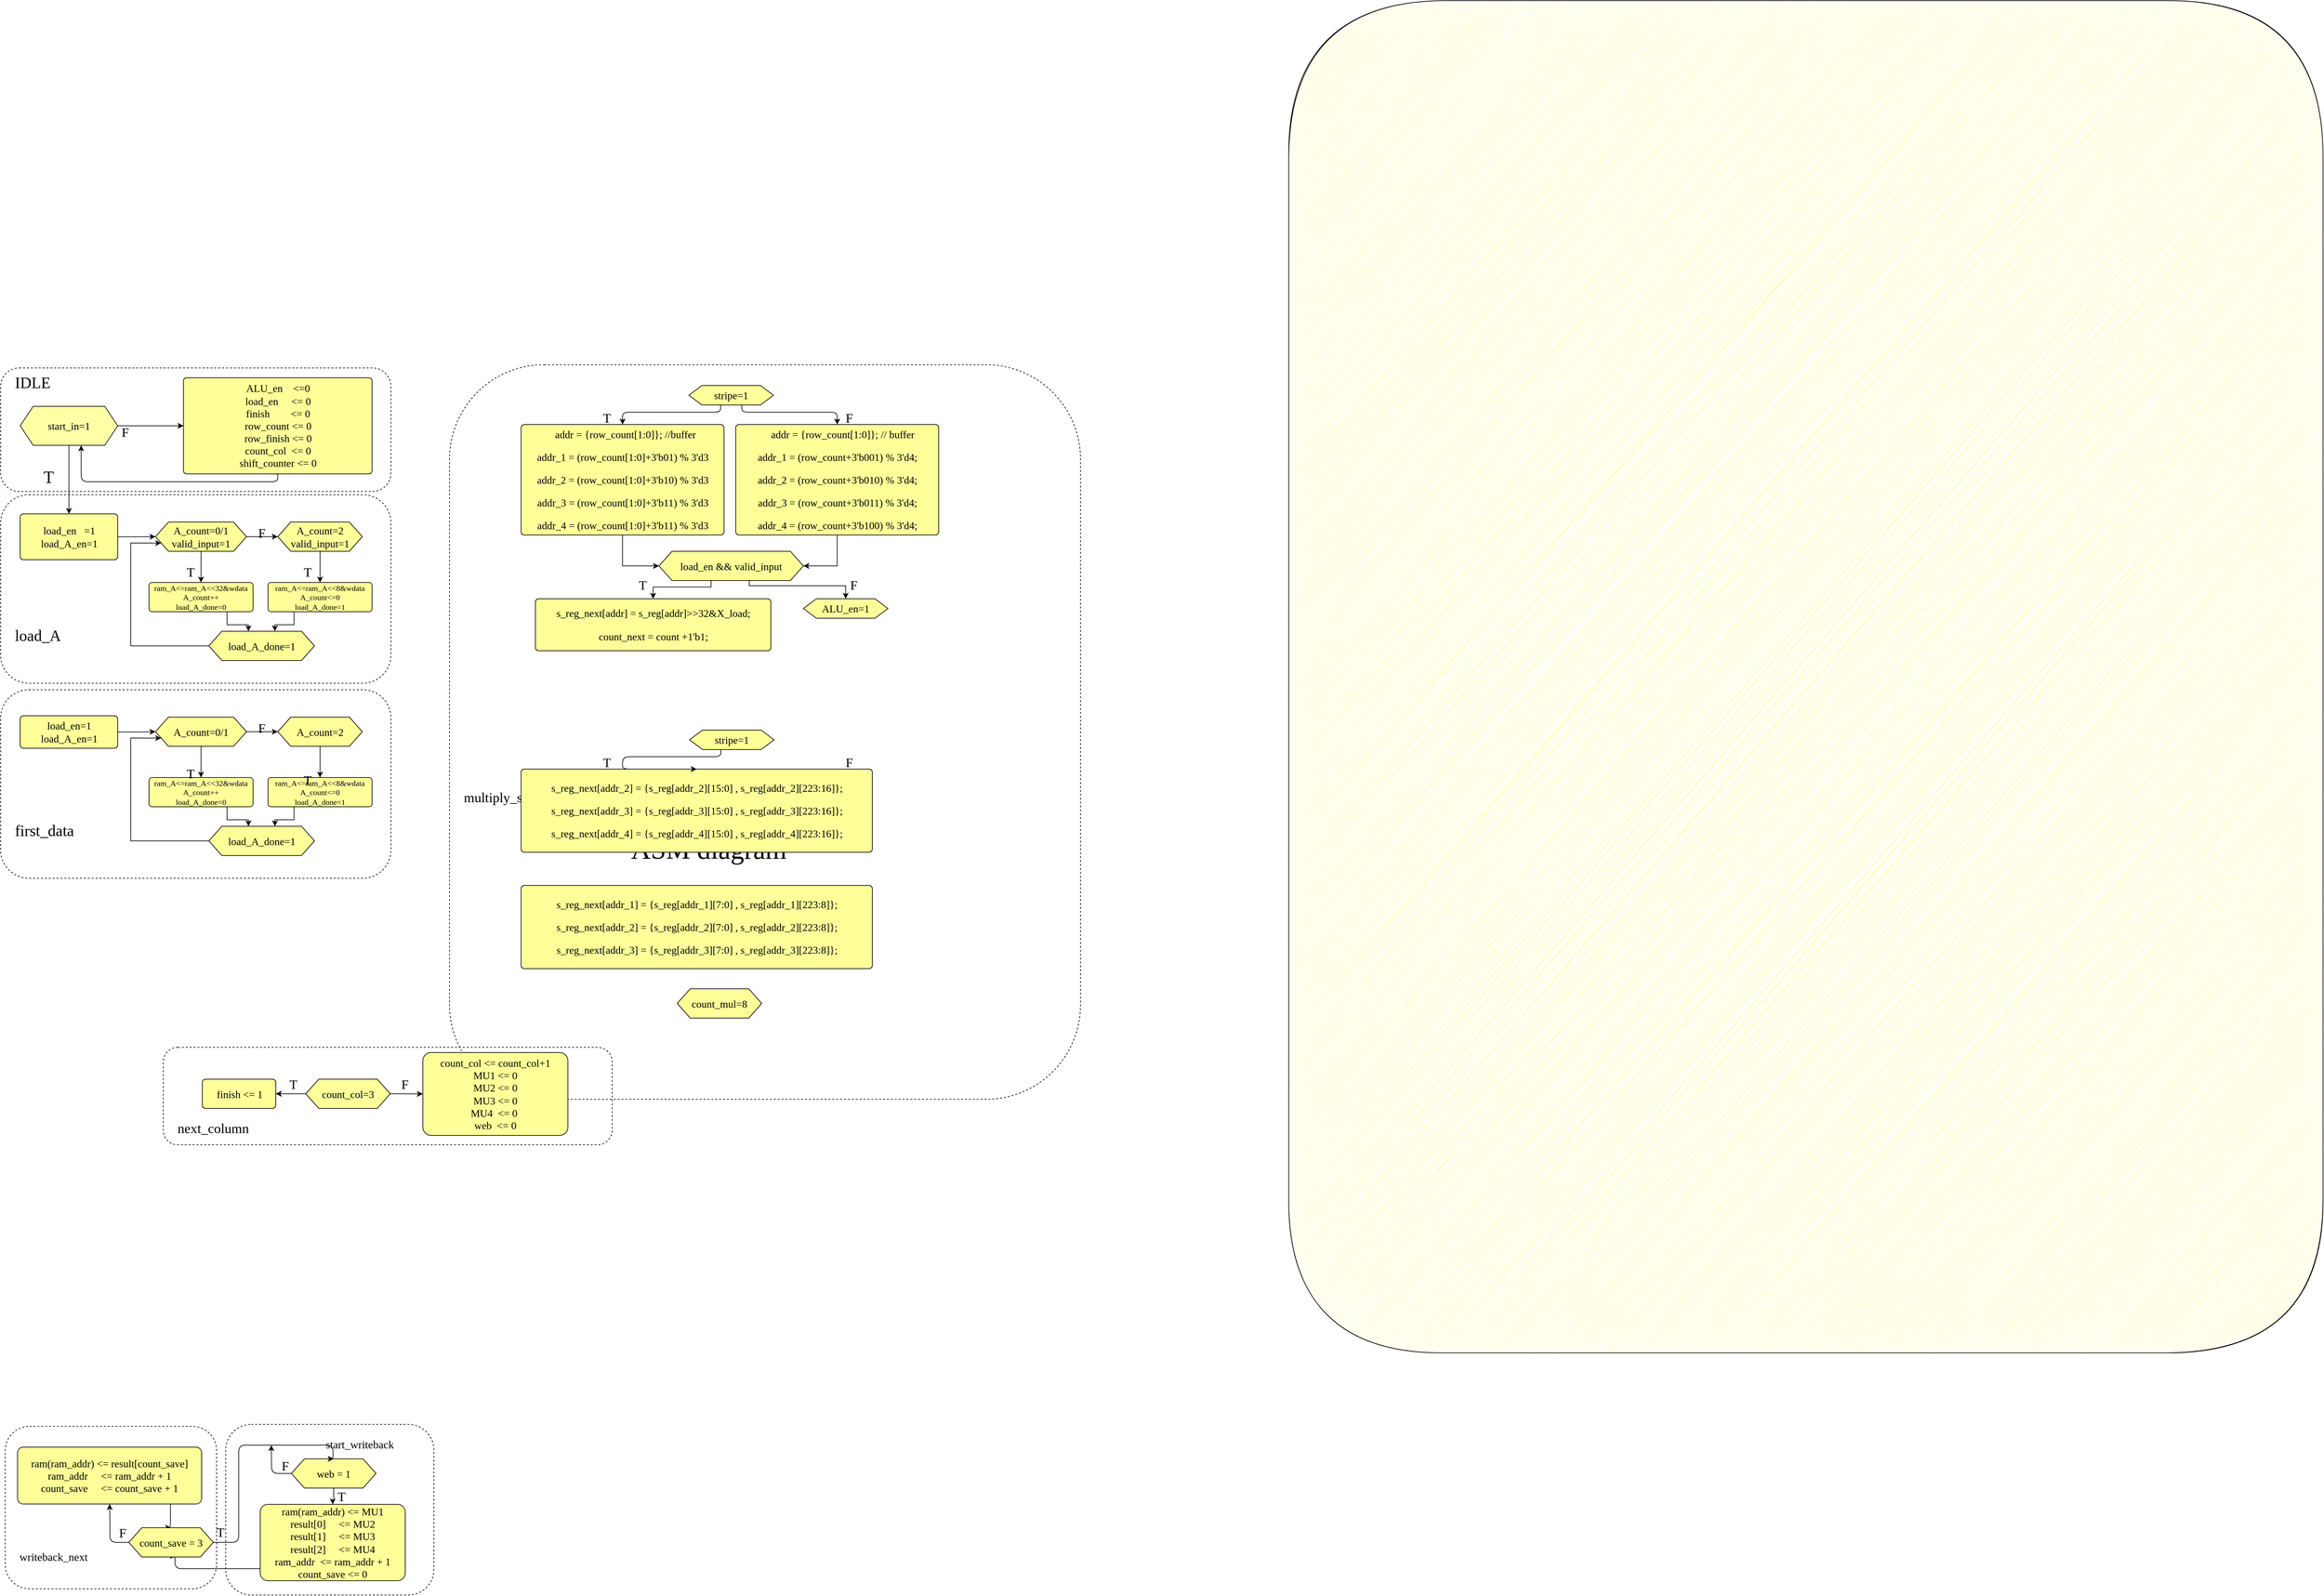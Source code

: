 <mxfile version="28.1.2">
  <diagram name="Page-1" id="c7558073-3199-34d8-9f00-42111426c3f3">
    <mxGraphModel dx="600" dy="1961" grid="1" gridSize="10" guides="1" tooltips="1" connect="1" arrows="1" fold="1" page="1" pageScale="1" pageWidth="826" pageHeight="1169" background="none" math="0" shadow="0">
      <root>
        <mxCell id="0" />
        <mxCell id="1" parent="0" />
        <mxCell id="PpcFPU1yM33MXQpwuD_V-96" value="" style="whiteSpace=wrap;html=1;fontSize=24;fontFamily=Comic Sans MS;fillColor=#FFFF99;spacingLeft=20;shadow=0;gradientColor=none;sketch=1;rounded=1;movable=1;resizable=1;rotatable=1;deletable=1;editable=1;locked=0;connectable=1;rotation=0;" parent="1" vertex="1">
          <mxGeometry x="3070" y="-840" width="1590" height="2080" as="geometry" />
        </mxCell>
        <mxCell id="PpcFPU1yM33MXQpwuD_V-170" value="&lt;div&gt;&lt;br&gt;&lt;/div&gt;&lt;div&gt;&lt;br&gt;&lt;/div&gt;&lt;div&gt;&lt;br&gt;&lt;/div&gt;&lt;div&gt;&lt;br&gt;&lt;/div&gt;&lt;div&gt;&lt;br&gt;&lt;/div&gt;load_A" style="whiteSpace=wrap;html=1;fontSize=24;fontFamily=Comic Sans MS;fillColor=none;spacingLeft=20;shadow=0;gradientColor=none;rounded=1;glass=0;strokeWidth=1;dashed=1;movable=1;resizable=1;rotatable=1;deletable=1;editable=1;locked=0;connectable=1;align=left;container=0;rotation=0;" parent="1" vertex="1">
          <mxGeometry x="1090" y="-80" width="600" height="290" as="geometry" />
        </mxCell>
        <mxCell id="PpcFPU1yM33MXQpwuD_V-97" value="ASM diagram" style="text;strokeColor=none;fillColor=none;align=left;verticalAlign=top;spacingLeft=4;spacingRight=4;overflow=hidden;rotatable=1;points=[[0,0.5],[1,0.5]];portConstraint=eastwest;shadow=0;fontFamily=Comic Sans MS;fontSize=42;movable=1;resizable=1;deletable=1;editable=1;locked=0;connectable=1;rotation=0;" parent="1" vertex="1">
          <mxGeometry x="2053" y="432" width="360" height="80" as="geometry" />
        </mxCell>
        <mxCell id="PpcFPU1yM33MXQpwuD_V-139" value="" style="edgeStyle=orthogonalEdgeStyle;rounded=1;orthogonalLoop=1;jettySize=auto;html=1;movable=1;resizable=1;rotatable=1;deletable=1;editable=1;locked=0;connectable=1;" parent="1" source="PpcFPU1yM33MXQpwuD_V-135" target="PpcFPU1yM33MXQpwuD_V-138" edge="1">
          <mxGeometry relative="1" as="geometry" />
        </mxCell>
        <mxCell id="jwtGaJk6qlg6mfye-Sgs-7" value="" style="edgeStyle=orthogonalEdgeStyle;rounded=0;orthogonalLoop=1;jettySize=auto;html=1;entryX=0.5;entryY=0;entryDx=0;entryDy=0;" edge="1" parent="1" source="PpcFPU1yM33MXQpwuD_V-135" target="PpcFPU1yM33MXQpwuD_V-144">
          <mxGeometry relative="1" as="geometry" />
        </mxCell>
        <mxCell id="PpcFPU1yM33MXQpwuD_V-135" value="A_count=0/1&lt;div&gt;valid_input=1&lt;/div&gt;" style="shape=hexagon;perimeter=hexagonPerimeter2;whiteSpace=wrap;html=1;fixedSize=1;fontSize=16;fontFamily=Comic Sans MS;fillColor=#FFFF99;rounded=0;arcSize=10;shadow=0;gradientColor=none;movable=1;resizable=1;rotatable=1;deletable=1;editable=1;locked=0;connectable=1;rotation=0;" parent="1" vertex="1">
          <mxGeometry x="1328" y="-38" width="140" height="45" as="geometry" />
        </mxCell>
        <mxCell id="jwtGaJk6qlg6mfye-Sgs-8" value="" style="edgeStyle=orthogonalEdgeStyle;rounded=0;orthogonalLoop=1;jettySize=auto;html=1;entryX=0.5;entryY=0;entryDx=0;entryDy=0;" edge="1" parent="1" source="PpcFPU1yM33MXQpwuD_V-138" target="PpcFPU1yM33MXQpwuD_V-147">
          <mxGeometry relative="1" as="geometry" />
        </mxCell>
        <mxCell id="PpcFPU1yM33MXQpwuD_V-138" value="A_count=2&lt;div&gt;valid_input=1&lt;/div&gt;" style="shape=hexagon;perimeter=hexagonPerimeter2;whiteSpace=wrap;html=1;fixedSize=1;fontSize=16;fontFamily=Comic Sans MS;fillColor=#FFFF99;rounded=0;arcSize=10;shadow=0;gradientColor=none;movable=1;resizable=1;rotatable=1;deletable=1;editable=1;locked=0;connectable=1;rotation=0;" parent="1" vertex="1">
          <mxGeometry x="1516" y="-38" width="130" height="45" as="geometry" />
        </mxCell>
        <mxCell id="jwtGaJk6qlg6mfye-Sgs-10" style="edgeStyle=orthogonalEdgeStyle;rounded=0;orthogonalLoop=1;jettySize=auto;html=1;exitX=0.75;exitY=1;exitDx=0;exitDy=0;entryX=0.375;entryY=0;entryDx=0;entryDy=0;" edge="1" parent="1" source="PpcFPU1yM33MXQpwuD_V-144" target="jwtGaJk6qlg6mfye-Sgs-9">
          <mxGeometry relative="1" as="geometry" />
        </mxCell>
        <mxCell id="PpcFPU1yM33MXQpwuD_V-144" value="ram_A&amp;lt;=ram_A&amp;lt;&amp;lt;32&amp;amp;wdata&lt;div&gt;A_count++&lt;/div&gt;&lt;div&gt;load_A_done=0&lt;/div&gt;" style="whiteSpace=wrap;html=1;fontSize=12;fontFamily=Comic Sans MS;fillColor=#FFFF99;rounded=1;arcSize=10;shadow=0;gradientColor=none;movable=1;resizable=1;rotatable=1;deletable=1;editable=1;locked=0;connectable=1;rotation=0;" parent="1" vertex="1">
          <mxGeometry x="1318" y="55" width="160" height="45" as="geometry" />
        </mxCell>
        <mxCell id="PpcFPU1yM33MXQpwuD_V-110" value="IDLE&lt;div&gt;&lt;br&gt;&lt;/div&gt;&lt;div&gt;&lt;br&gt;&lt;/div&gt;&lt;div&gt;&lt;br&gt;&lt;/div&gt;&lt;div&gt;&lt;br&gt;&lt;/div&gt;&lt;div&gt;&lt;br&gt;&lt;/div&gt;" style="whiteSpace=wrap;html=1;fontSize=24;fontFamily=Comic Sans MS;fillColor=none;spacingLeft=20;shadow=0;gradientColor=none;rounded=1;glass=0;strokeWidth=1;dashed=1;movable=1;resizable=1;rotatable=1;deletable=1;editable=1;locked=0;connectable=1;align=left;rotation=0;" parent="1" vertex="1">
          <mxGeometry x="1090" y="-275" width="600" height="190" as="geometry" />
        </mxCell>
        <mxCell id="PpcFPU1yM33MXQpwuD_V-178" style="edgeStyle=orthogonalEdgeStyle;rounded=1;orthogonalLoop=1;jettySize=auto;html=1;movable=1;resizable=1;rotatable=1;deletable=1;editable=1;locked=0;connectable=1;entryX=0;entryY=0.5;entryDx=0;entryDy=0;" parent="1" source="PpcFPU1yM33MXQpwuD_V-107" edge="1" target="PpcFPU1yM33MXQpwuD_V-118">
          <mxGeometry relative="1" as="geometry">
            <mxPoint x="1310" y="-160" as="targetPoint" />
          </mxGeometry>
        </mxCell>
        <mxCell id="PpcFPU1yM33MXQpwuD_V-107" value="&lt;div&gt;&lt;font face=&quot;Comic Sans MS&quot;&gt;&lt;span style=&quot;text-wrap: nowrap;&quot;&gt;start_in=1&lt;/span&gt;&lt;/font&gt;&lt;/div&gt;" style="shape=hexagon;perimeter=hexagonPerimeter2;whiteSpace=wrap;html=1;fixedSize=1;rounded=0;fillColor=light-dark(#ffffa6, #ededed);fontSize=16;movable=1;resizable=1;rotatable=1;deletable=1;editable=1;locked=0;connectable=1;rotation=0;" parent="1" vertex="1">
          <mxGeometry x="1120" y="-216" width="150" height="60" as="geometry" />
        </mxCell>
        <mxCell id="PpcFPU1yM33MXQpwuD_V-122" style="edgeStyle=orthogonalEdgeStyle;rounded=1;orthogonalLoop=1;jettySize=auto;html=1;movable=1;resizable=1;rotatable=1;deletable=1;editable=1;locked=0;connectable=1;entryX=0.625;entryY=1;entryDx=0;entryDy=0;exitX=0.5;exitY=1;exitDx=0;exitDy=0;" parent="1" source="PpcFPU1yM33MXQpwuD_V-118" target="PpcFPU1yM33MXQpwuD_V-107" edge="1">
          <mxGeometry relative="1" as="geometry">
            <Array as="points">
              <mxPoint x="1516" y="-100" />
              <mxPoint x="1214" y="-100" />
            </Array>
          </mxGeometry>
        </mxCell>
        <mxCell id="PpcFPU1yM33MXQpwuD_V-118" value="ALU_en&amp;nbsp; &amp;nbsp; &amp;lt;=0&lt;div&gt;l&lt;span style=&quot;background-color: transparent; color: light-dark(rgb(0, 0, 0), rgb(255, 255, 255));&quot;&gt;oad_en&amp;nbsp; &amp;nbsp; &amp;nbsp;&amp;lt;= 0&lt;/span&gt;&lt;/div&gt;finish&amp;nbsp; &amp;nbsp; &amp;nbsp; &amp;nbsp; &amp;lt;= 0&lt;div&gt;row_count &amp;lt;= 0&lt;/div&gt;&lt;div&gt;&lt;span style=&quot;background-color: transparent; color: light-dark(rgb(0, 0, 0), rgb(255, 255, 255));&quot;&gt;row_finish &amp;lt;= 0&lt;/span&gt;&lt;/div&gt;&lt;div&gt;count_col&amp;nbsp; &amp;lt;= 0&lt;/div&gt;&lt;div&gt;shift_counter &amp;lt;= 0&lt;/div&gt;" style="html=1;rounded=1;absoluteArcSize=1;arcSize=10;shadow=0;fontFamily=Comic Sans MS;fontSize=16;fillColor=#FFFF99;gradientColor=none;movable=1;resizable=1;rotatable=1;deletable=1;editable=1;locked=0;connectable=1;rotation=0;" parent="1" vertex="1">
          <mxGeometry x="1371" y="-260" width="290" height="148" as="geometry" />
        </mxCell>
        <mxCell id="jwtGaJk6qlg6mfye-Sgs-11" style="edgeStyle=orthogonalEdgeStyle;rounded=0;orthogonalLoop=1;jettySize=auto;html=1;exitX=0.25;exitY=1;exitDx=0;exitDy=0;entryX=0.625;entryY=0;entryDx=0;entryDy=0;" edge="1" parent="1" source="PpcFPU1yM33MXQpwuD_V-147" target="jwtGaJk6qlg6mfye-Sgs-9">
          <mxGeometry relative="1" as="geometry" />
        </mxCell>
        <mxCell id="PpcFPU1yM33MXQpwuD_V-147" value="ram_A&amp;lt;=ram_A&amp;lt;&amp;lt;8&amp;amp;wdata&lt;div&gt;A_count&amp;lt;=0&lt;/div&gt;&lt;div&gt;load_A_done=1&lt;/div&gt;" style="whiteSpace=wrap;html=1;fontSize=12;fontFamily=Comic Sans MS;fillColor=#FFFF99;rounded=1;arcSize=10;shadow=0;gradientColor=none;movable=1;resizable=1;rotatable=1;deletable=1;editable=1;locked=0;connectable=1;rotation=0;" parent="1" vertex="1">
          <mxGeometry x="1501" y="55" width="160" height="45" as="geometry" />
        </mxCell>
        <mxCell id="PpcFPU1yM33MXQpwuD_V-185" value="&lt;div&gt;&lt;br&gt;&lt;/div&gt;&lt;div&gt;&lt;br&gt;&lt;/div&gt;&lt;div&gt;&lt;br&gt;&lt;/div&gt;&lt;div&gt;&lt;br&gt;&lt;/div&gt;&lt;div&gt;&lt;br&gt;&lt;/div&gt;&lt;div&gt;&lt;br&gt;&lt;/div&gt;&lt;div&gt;&lt;br&gt;&lt;/div&gt;&lt;div&gt;&lt;br&gt;&lt;/div&gt;multiply_state" style="whiteSpace=wrap;html=1;fontSize=21;fontFamily=Comic Sans MS;fillColor=none;spacingLeft=20;shadow=0;gradientColor=none;rounded=1;glass=0;strokeWidth=1;dashed=1;movable=1;resizable=1;rotatable=1;deletable=1;editable=1;locked=0;connectable=1;align=left;container=0;rotation=0;" parent="1" vertex="1">
          <mxGeometry x="1780" y="-280" width="970" height="1130" as="geometry" />
        </mxCell>
        <mxCell id="jwtGaJk6qlg6mfye-Sgs-58" style="edgeStyle=orthogonalEdgeStyle;rounded=0;orthogonalLoop=1;jettySize=auto;html=1;entryX=0;entryY=0.5;entryDx=0;entryDy=0;" edge="1" parent="1" source="PpcFPU1yM33MXQpwuD_V-172" target="jwtGaJk6qlg6mfye-Sgs-56">
          <mxGeometry relative="1" as="geometry" />
        </mxCell>
        <mxCell id="PpcFPU1yM33MXQpwuD_V-172" value="&lt;p data-pm-slice=&quot;1 1 []&quot;&gt;&amp;nbsp; addr = {row_count[1:0]}; //buffer &lt;/p&gt;&lt;p&gt;  addr_1 = (row_count[1:0]+3&#39;b01) % 3&#39;d3 &lt;br/&gt;&lt;/p&gt;&lt;p&gt; addr_2 = (row_count[1:0]+3&#39;b10) % 3&#39;d3&lt;br/&gt;&lt;/p&gt;&lt;p&gt; addr_3 = (row_count[1:0]+3&#39;b11) % 3&#39;d3&lt;br/&gt;&lt;/p&gt;&lt;p&gt; addr_4 = (row_count[1:0]+3&#39;b11) % 3&#39;d3&lt;/p&gt;" style="html=1;rounded=1;absoluteArcSize=1;arcSize=10;shadow=0;fontFamily=Comic Sans MS;fontSize=16;fillColor=#FFFF99;gradientColor=none;movable=1;resizable=1;rotatable=1;deletable=1;editable=1;locked=0;connectable=1;rotation=0;" parent="1" vertex="1">
          <mxGeometry x="1890" y="-188" width="312" height="170" as="geometry" />
        </mxCell>
        <mxCell id="PpcFPU1yM33MXQpwuD_V-177" style="edgeStyle=orthogonalEdgeStyle;rounded=1;orthogonalLoop=1;jettySize=auto;html=1;entryX=0.5;entryY=0;entryDx=0;entryDy=0;exitX=0.625;exitY=1;exitDx=0;exitDy=0;movable=1;resizable=1;rotatable=1;deletable=1;editable=1;locked=0;connectable=1;" parent="1" source="PpcFPU1yM33MXQpwuD_V-173" target="PpcFPU1yM33MXQpwuD_V-176" edge="1">
          <mxGeometry relative="1" as="geometry">
            <Array as="points">
              <mxPoint x="2229" y="-207" />
              <mxPoint x="2376" y="-207" />
            </Array>
          </mxGeometry>
        </mxCell>
        <mxCell id="PpcFPU1yM33MXQpwuD_V-173" value="stripe=1" style="shape=hexagon;perimeter=hexagonPerimeter2;whiteSpace=wrap;html=1;fixedSize=1;fontSize=16;fontFamily=Comic Sans MS;fillColor=#FFFF99;rounded=0;arcSize=10;shadow=0;gradientColor=none;movable=1;resizable=1;rotatable=1;deletable=1;editable=1;locked=0;connectable=1;rotation=0;" parent="1" vertex="1">
          <mxGeometry x="2148" y="-248" width="130" height="30" as="geometry" />
        </mxCell>
        <mxCell id="PpcFPU1yM33MXQpwuD_V-175" style="edgeStyle=orthogonalEdgeStyle;rounded=1;orthogonalLoop=1;jettySize=auto;html=1;exitX=0.375;exitY=1;exitDx=0;exitDy=0;entryX=0.5;entryY=0;entryDx=0;entryDy=0;movable=1;resizable=1;rotatable=1;deletable=1;editable=1;locked=0;connectable=1;" parent="1" source="PpcFPU1yM33MXQpwuD_V-173" target="PpcFPU1yM33MXQpwuD_V-172" edge="1">
          <mxGeometry relative="1" as="geometry">
            <mxPoint x="2132" y="-198" as="targetPoint" />
            <Array as="points">
              <mxPoint x="2197" y="-207" />
              <mxPoint x="2046" y="-207" />
            </Array>
          </mxGeometry>
        </mxCell>
        <mxCell id="jwtGaJk6qlg6mfye-Sgs-60" style="edgeStyle=orthogonalEdgeStyle;rounded=0;orthogonalLoop=1;jettySize=auto;html=1;entryX=1;entryY=0.5;entryDx=0;entryDy=0;" edge="1" parent="1" source="PpcFPU1yM33MXQpwuD_V-176" target="jwtGaJk6qlg6mfye-Sgs-56">
          <mxGeometry relative="1" as="geometry" />
        </mxCell>
        <mxCell id="PpcFPU1yM33MXQpwuD_V-176" value="&lt;p data-pm-slice=&quot;0 0 []&quot;&gt;&amp;nbsp; &amp;nbsp; addr  = {row_count[1:0]}; // buffer&lt;br/&gt;&lt;/p&gt;&lt;p&gt;    addr_1 = (row_count+3&#39;b001) % 3&#39;d4;&lt;br/&gt;&lt;/p&gt;&lt;p&gt;    addr_2 = (row_count+3&#39;b010) % 3&#39;d4;&lt;br/&gt;&lt;/p&gt;&lt;p&gt;    addr_3 = (row_count+3&#39;b011) % 3&#39;d4;&lt;/p&gt;&lt;p&gt;&lt;span style=&quot;background-color: transparent; color: light-dark(rgb(0, 0, 0), rgb(255, 255, 255));&quot;&gt;addr_4 = (row_count+3&#39;b100) % 3&#39;d4;&lt;/span&gt;&lt;/p&gt;" style="html=1;rounded=1;absoluteArcSize=1;arcSize=10;shadow=0;fontFamily=Comic Sans MS;fontSize=16;fillColor=#FFFF99;gradientColor=none;movable=1;resizable=1;rotatable=1;deletable=1;editable=1;locked=0;connectable=1;rotation=0;" parent="1" vertex="1">
          <mxGeometry x="2220" y="-188" width="312" height="170" as="geometry" />
        </mxCell>
        <mxCell id="PpcFPU1yM33MXQpwuD_V-179" value="&lt;p data-pm-slice=&quot;0 0 []&quot;&gt;s_reg_next[addr] = s_reg[addr]&amp;gt;&amp;gt;32&amp;amp;X_load&lt;span style=&quot;background-color: transparent; color: light-dark(rgb(0, 0, 0), rgb(255, 255, 255));&quot;&gt;;&lt;/span&gt;&lt;/p&gt;&lt;p&gt;            count_next = count +1&#39;b1;&lt;br&gt;&lt;/p&gt;" style="html=1;rounded=1;absoluteArcSize=1;arcSize=10;shadow=0;fontFamily=Comic Sans MS;fontSize=16;fillColor=#FFFF99;gradientColor=none;movable=1;resizable=1;rotatable=1;deletable=1;editable=1;locked=0;connectable=1;rotation=0;" parent="1" vertex="1">
          <mxGeometry x="1912" y="80" width="362" height="80" as="geometry" />
        </mxCell>
        <mxCell id="PpcFPU1yM33MXQpwuD_V-182" value="count_mul=8" style="shape=hexagon;perimeter=hexagonPerimeter2;whiteSpace=wrap;html=1;fixedSize=1;fontSize=16;fontFamily=Comic Sans MS;fillColor=#FFFF99;rounded=0;arcSize=10;shadow=0;gradientColor=none;movable=1;resizable=1;rotatable=1;deletable=1;editable=1;locked=0;connectable=1;rotation=0;" parent="1" vertex="1">
          <mxGeometry x="2130" y="680" width="130" height="45" as="geometry" />
        </mxCell>
        <mxCell id="PpcFPU1yM33MXQpwuD_V-197" value="" style="edgeStyle=orthogonalEdgeStyle;rounded=1;orthogonalLoop=1;jettySize=auto;html=1;movable=1;resizable=1;rotatable=1;deletable=1;editable=1;locked=0;connectable=1;" parent="1" source="PpcFPU1yM33MXQpwuD_V-187" target="PpcFPU1yM33MXQpwuD_V-196" edge="1">
          <mxGeometry relative="1" as="geometry" />
        </mxCell>
        <mxCell id="PpcFPU1yM33MXQpwuD_V-199" value="&lt;div&gt;&lt;br&gt;&lt;/div&gt;&lt;div&gt;&lt;br&gt;&lt;/div&gt;&lt;div&gt;&lt;br&gt;&lt;/div&gt;&lt;div&gt;&lt;br&gt;&lt;/div&gt;next_column" style="whiteSpace=wrap;html=1;fontSize=21;fontFamily=Comic Sans MS;fillColor=none;spacingLeft=20;shadow=0;gradientColor=none;rounded=1;glass=0;strokeWidth=1;dashed=1;movable=1;resizable=1;rotatable=1;deletable=1;editable=1;locked=0;connectable=1;align=left;container=0;rotation=0;" parent="1" vertex="1">
          <mxGeometry x="1340" y="770" width="690" height="150" as="geometry" />
        </mxCell>
        <mxCell id="PpcFPU1yM33MXQpwuD_V-219" style="edgeStyle=orthogonalEdgeStyle;rounded=1;orthogonalLoop=1;jettySize=auto;html=1;entryX=1;entryY=0.5;entryDx=0;entryDy=0;movable=1;resizable=1;rotatable=1;deletable=1;editable=1;locked=0;connectable=1;" parent="1" source="PpcFPU1yM33MXQpwuD_V-187" target="PpcFPU1yM33MXQpwuD_V-218" edge="1">
          <mxGeometry relative="1" as="geometry" />
        </mxCell>
        <mxCell id="PpcFPU1yM33MXQpwuD_V-187" value="count_col=3" style="shape=hexagon;perimeter=hexagonPerimeter2;whiteSpace=wrap;html=1;fixedSize=1;fontSize=16;fontFamily=Comic Sans MS;fillColor=#FFFF99;rounded=0;arcSize=10;shadow=0;gradientColor=none;movable=1;resizable=1;rotatable=1;deletable=1;editable=1;locked=0;connectable=1;rotation=0;" parent="1" vertex="1">
          <mxGeometry x="1559" y="819" width="130" height="45" as="geometry" />
        </mxCell>
        <mxCell id="PpcFPU1yM33MXQpwuD_V-196" value="count_col &amp;lt;= count_col+1&lt;div&gt;MU1 &amp;lt;= 0&lt;/div&gt;&lt;div&gt;&lt;span style=&quot;background-color: transparent; color: light-dark(rgb(0, 0, 0), rgb(255, 255, 255));&quot;&gt;MU2 &amp;lt;= 0&lt;/span&gt;&lt;/div&gt;&lt;div&gt;&lt;span style=&quot;background-color: transparent; color: light-dark(rgb(0, 0, 0), rgb(255, 255, 255));&quot;&gt;MU3 &amp;lt;= 0&lt;/span&gt;&lt;/div&gt;&lt;div&gt;&lt;span style=&quot;background-color: transparent; color: light-dark(rgb(0, 0, 0), rgb(255, 255, 255));&quot;&gt;MU4&amp;nbsp; &amp;lt;= 0&lt;/span&gt;&amp;nbsp;&lt;/div&gt;&lt;div&gt;web&amp;nbsp; &amp;lt;= 0&lt;/div&gt;" style="whiteSpace=wrap;html=1;fontSize=16;fontFamily=Comic Sans MS;fillColor=#FFFF99;rounded=1;arcSize=10;shadow=0;gradientColor=none;resizable=1;movable=1;rotatable=1;deletable=1;editable=1;locked=0;connectable=1;rotation=0;" parent="1" vertex="1">
          <mxGeometry x="1739" y="778" width="223" height="127.5" as="geometry" />
        </mxCell>
        <mxCell id="PpcFPU1yM33MXQpwuD_V-213" value="&lt;div&gt;&lt;font style=&quot;font-size: 17px;&quot;&gt;&lt;span style=&quot;background-color: transparent; color: light-dark(rgb(0, 0, 0), rgb(255, 255, 255));&quot;&gt;&amp;nbsp; &amp;nbsp; &amp;nbsp; &amp;nbsp; &amp;nbsp; &amp;nbsp; &amp;nbsp; &amp;nbsp; &amp;nbsp; &amp;nbsp; &amp;nbsp; &amp;nbsp; &amp;nbsp; &amp;nbsp; &amp;nbsp; &amp;nbsp;start_writeback&lt;/span&gt;&lt;br&gt;&lt;/font&gt;&lt;/div&gt;&lt;div&gt;&lt;font style=&quot;font-size: 17px;&quot;&gt;&lt;span style=&quot;background-color: transparent; color: light-dark(rgb(0, 0, 0), rgb(255, 255, 255));&quot;&gt;&lt;br&gt;&lt;/span&gt;&lt;/font&gt;&lt;/div&gt;&lt;div&gt;&lt;font style=&quot;font-size: 17px;&quot;&gt;&lt;span style=&quot;background-color: transparent; color: light-dark(rgb(0, 0, 0), rgb(255, 255, 255));&quot;&gt;&lt;br&gt;&lt;/span&gt;&lt;/font&gt;&lt;/div&gt;&lt;div&gt;&lt;font style=&quot;font-size: 17px;&quot;&gt;&lt;span style=&quot;background-color: transparent; color: light-dark(rgb(0, 0, 0), rgb(255, 255, 255));&quot;&gt;&lt;br&gt;&lt;/span&gt;&lt;/font&gt;&lt;/div&gt;&lt;div&gt;&lt;font style=&quot;font-size: 17px;&quot;&gt;&lt;span style=&quot;background-color: transparent; color: light-dark(rgb(0, 0, 0), rgb(255, 255, 255));&quot;&gt;&lt;br&gt;&lt;/span&gt;&lt;/font&gt;&lt;/div&gt;&lt;div&gt;&lt;font style=&quot;font-size: 17px;&quot;&gt;&lt;span style=&quot;background-color: transparent; color: light-dark(rgb(0, 0, 0), rgb(255, 255, 255));&quot;&gt;&lt;br&gt;&lt;/span&gt;&lt;/font&gt;&lt;/div&gt;&lt;div&gt;&lt;font style=&quot;font-size: 17px;&quot;&gt;&lt;span style=&quot;background-color: transparent; color: light-dark(rgb(0, 0, 0), rgb(255, 255, 255));&quot;&gt;&lt;br&gt;&lt;/span&gt;&lt;/font&gt;&lt;/div&gt;&lt;div&gt;&lt;span style=&quot;background-color: transparent; color: light-dark(rgb(0, 0, 0), rgb(255, 255, 255));&quot;&gt;&lt;font style=&quot;font-size: 17px;&quot;&gt;&lt;br&gt;&lt;/font&gt;&lt;/span&gt;&lt;/div&gt;&lt;div&gt;&lt;span style=&quot;background-color: transparent; color: light-dark(rgb(0, 0, 0), rgb(255, 255, 255));&quot;&gt;&lt;br&gt;&lt;/span&gt;&lt;/div&gt;" style="whiteSpace=wrap;html=1;fontSize=21;fontFamily=Comic Sans MS;fillColor=none;spacingLeft=20;shadow=0;gradientColor=none;rounded=1;glass=0;strokeWidth=1;dashed=1;movable=1;resizable=1;rotatable=1;deletable=1;editable=1;locked=0;connectable=1;align=left;container=0;rotation=0;" parent="1" vertex="1">
          <mxGeometry x="1436" y="1350" width="320" height="262.5" as="geometry" />
        </mxCell>
        <mxCell id="PpcFPU1yM33MXQpwuD_V-203" style="edgeStyle=orthogonalEdgeStyle;rounded=1;orthogonalLoop=1;jettySize=auto;html=1;entryX=0.5;entryY=0;entryDx=0;entryDy=0;movable=1;resizable=1;rotatable=1;deletable=1;editable=1;locked=0;connectable=1;" parent="1" source="PpcFPU1yM33MXQpwuD_V-200" target="PpcFPU1yM33MXQpwuD_V-201" edge="1">
          <mxGeometry relative="1" as="geometry" />
        </mxCell>
        <mxCell id="PpcFPU1yM33MXQpwuD_V-207" style="edgeStyle=orthogonalEdgeStyle;rounded=1;orthogonalLoop=1;jettySize=auto;html=1;movable=1;resizable=1;rotatable=1;deletable=1;editable=1;locked=0;connectable=1;" parent="1" source="PpcFPU1yM33MXQpwuD_V-200" edge="1">
          <mxGeometry relative="1" as="geometry">
            <mxPoint x="1506" y="1382" as="targetPoint" />
          </mxGeometry>
        </mxCell>
        <mxCell id="PpcFPU1yM33MXQpwuD_V-200" value="web = 1" style="shape=hexagon;perimeter=hexagonPerimeter2;whiteSpace=wrap;html=1;fixedSize=1;fontSize=16;fontFamily=Comic Sans MS;fillColor=#FFFF99;rounded=0;arcSize=10;shadow=0;gradientColor=none;movable=1;resizable=1;rotatable=1;deletable=1;editable=1;locked=0;connectable=1;rotation=0;" parent="1" vertex="1">
          <mxGeometry x="1537" y="1403" width="130" height="45" as="geometry" />
        </mxCell>
        <mxCell id="PpcFPU1yM33MXQpwuD_V-211" style="edgeStyle=orthogonalEdgeStyle;rounded=1;orthogonalLoop=1;jettySize=auto;html=1;entryX=0.556;entryY=0.967;entryDx=0;entryDy=0;entryPerimeter=0;movable=1;resizable=1;rotatable=1;deletable=1;editable=1;locked=0;connectable=1;" parent="1" source="PpcFPU1yM33MXQpwuD_V-201" target="PpcFPU1yM33MXQpwuD_V-209" edge="1">
          <mxGeometry relative="1" as="geometry">
            <mxPoint x="1316" y="1531" as="targetPoint" />
            <Array as="points">
              <mxPoint x="1358" y="1572" />
            </Array>
          </mxGeometry>
        </mxCell>
        <mxCell id="PpcFPU1yM33MXQpwuD_V-215" value="&lt;div&gt;&lt;br&gt;&lt;/div&gt;&lt;div&gt;&lt;font style=&quot;font-size: 17px;&quot;&gt;&lt;span style=&quot;background-color: transparent; color: light-dark(rgb(0, 0, 0), rgb(255, 255, 255));&quot;&gt;&lt;br&gt;&lt;/span&gt;&lt;/font&gt;&lt;/div&gt;&lt;div&gt;&lt;font style=&quot;font-size: 17px;&quot;&gt;&lt;span style=&quot;background-color: transparent; color: light-dark(rgb(0, 0, 0), rgb(255, 255, 255));&quot;&gt;&lt;br&gt;&lt;/span&gt;&lt;/font&gt;&lt;/div&gt;&lt;div&gt;&lt;font style=&quot;font-size: 17px;&quot;&gt;&lt;span style=&quot;background-color: transparent; color: light-dark(rgb(0, 0, 0), rgb(255, 255, 255));&quot;&gt;&lt;br&gt;&lt;/span&gt;&lt;/font&gt;&lt;/div&gt;&lt;div&gt;&lt;font style=&quot;font-size: 17px;&quot;&gt;&lt;span style=&quot;background-color: transparent; color: light-dark(rgb(0, 0, 0), rgb(255, 255, 255));&quot;&gt;&lt;br&gt;&lt;/span&gt;&lt;/font&gt;&lt;/div&gt;&lt;div&gt;&lt;font style=&quot;font-size: 17px;&quot;&gt;&lt;span style=&quot;background-color: transparent; color: light-dark(rgb(0, 0, 0), rgb(255, 255, 255));&quot;&gt;&lt;br&gt;&lt;/span&gt;&lt;/font&gt;&lt;/div&gt;&lt;div&gt;&lt;font style=&quot;font-size: 17px;&quot;&gt;&lt;span style=&quot;background-color: transparent; color: light-dark(rgb(0, 0, 0), rgb(255, 255, 255));&quot;&gt;writeback_next&lt;/span&gt;&lt;/font&gt;&lt;/div&gt;" style="whiteSpace=wrap;html=1;fontSize=21;fontFamily=Comic Sans MS;fillColor=none;spacingLeft=20;shadow=0;gradientColor=none;rounded=1;glass=0;strokeWidth=1;dashed=1;movable=1;resizable=1;rotatable=1;deletable=1;editable=1;locked=0;connectable=1;align=left;container=0;rotation=0;" parent="1" vertex="1">
          <mxGeometry x="1097" y="1353" width="325" height="250" as="geometry" />
        </mxCell>
        <mxCell id="PpcFPU1yM33MXQpwuD_V-201" value="ram(ram_addr) &amp;lt;= MU1&lt;div&gt;result[0]&amp;nbsp; &amp;nbsp; &amp;nbsp;&amp;lt;= MU2&lt;/div&gt;&lt;div&gt;result[1]&amp;nbsp; &amp;nbsp; &amp;nbsp;&amp;lt;= MU3&lt;br&gt;&lt;/div&gt;&lt;div&gt;result[2]&amp;nbsp; &amp;nbsp; &amp;nbsp;&amp;lt;= MU4&lt;br&gt;&lt;/div&gt;&lt;div&gt;ram_addr&amp;nbsp; &amp;lt;= ram_addr + 1&lt;/div&gt;&lt;div&gt;count_save &amp;lt;= 0&lt;/div&gt;" style="whiteSpace=wrap;html=1;fontSize=16;fontFamily=Comic Sans MS;fillColor=#FFFF99;rounded=1;arcSize=10;shadow=0;gradientColor=none;resizable=1;movable=1;rotatable=1;deletable=1;editable=1;locked=0;connectable=1;rotation=0;" parent="1" vertex="1">
          <mxGeometry x="1489" y="1473" width="223" height="117.5" as="geometry" />
        </mxCell>
        <mxCell id="PpcFPU1yM33MXQpwuD_V-227" style="edgeStyle=orthogonalEdgeStyle;rounded=1;orthogonalLoop=1;jettySize=auto;html=1;entryX=0.5;entryY=0;entryDx=0;entryDy=0;movable=1;resizable=1;rotatable=1;deletable=1;editable=1;locked=0;connectable=1;" parent="1" source="PpcFPU1yM33MXQpwuD_V-202" target="PpcFPU1yM33MXQpwuD_V-209" edge="1">
          <mxGeometry relative="1" as="geometry">
            <Array as="points">
              <mxPoint x="1351" y="1482" />
              <mxPoint x="1351" y="1482" />
            </Array>
          </mxGeometry>
        </mxCell>
        <mxCell id="PpcFPU1yM33MXQpwuD_V-202" value="ram(ram_addr) &amp;lt;= result[count_save]&lt;div&gt;ram_addr&amp;nbsp; &amp;nbsp; &amp;nbsp;&amp;lt;= ram_addr + 1&lt;/div&gt;&lt;div&gt;count_save&amp;nbsp; &amp;nbsp; &amp;nbsp;&amp;lt;= count_save + 1&lt;/div&gt;" style="whiteSpace=wrap;html=1;fontSize=16;fontFamily=Comic Sans MS;fillColor=#FFFF99;rounded=1;arcSize=10;shadow=0;gradientColor=none;resizable=1;movable=1;rotatable=1;deletable=1;editable=1;locked=0;connectable=1;rotation=0;" parent="1" vertex="1">
          <mxGeometry x="1116" y="1385" width="283" height="87.5" as="geometry" />
        </mxCell>
        <mxCell id="PpcFPU1yM33MXQpwuD_V-225" style="edgeStyle=orthogonalEdgeStyle;rounded=1;orthogonalLoop=1;jettySize=auto;html=1;exitX=1;exitY=0.5;exitDx=0;exitDy=0;entryX=0.5;entryY=0;entryDx=0;entryDy=0;movable=1;resizable=1;rotatable=1;deletable=1;editable=1;locked=0;connectable=1;" parent="1" source="PpcFPU1yM33MXQpwuD_V-209" target="PpcFPU1yM33MXQpwuD_V-200" edge="1">
          <mxGeometry relative="1" as="geometry">
            <Array as="points">
              <mxPoint x="1456" y="1531" />
              <mxPoint x="1456" y="1382" />
              <mxPoint x="1601" y="1382" />
            </Array>
          </mxGeometry>
        </mxCell>
        <mxCell id="PpcFPU1yM33MXQpwuD_V-226" style="edgeStyle=orthogonalEdgeStyle;rounded=1;orthogonalLoop=1;jettySize=auto;html=1;entryX=0.5;entryY=1;entryDx=0;entryDy=0;movable=1;resizable=1;rotatable=1;deletable=1;editable=1;locked=0;connectable=1;" parent="1" source="PpcFPU1yM33MXQpwuD_V-209" target="PpcFPU1yM33MXQpwuD_V-202" edge="1">
          <mxGeometry relative="1" as="geometry">
            <Array as="points">
              <mxPoint x="1258" y="1532" />
              <mxPoint x="1258" y="1493" />
            </Array>
          </mxGeometry>
        </mxCell>
        <mxCell id="PpcFPU1yM33MXQpwuD_V-209" value="count_save = 3" style="shape=hexagon;perimeter=hexagonPerimeter2;whiteSpace=wrap;html=1;fixedSize=1;fontSize=16;fontFamily=Comic Sans MS;fillColor=#FFFF99;rounded=0;arcSize=10;shadow=0;gradientColor=none;movable=1;resizable=1;rotatable=1;deletable=1;editable=1;locked=0;connectable=1;rotation=0;" parent="1" vertex="1">
          <mxGeometry x="1287" y="1509" width="130" height="45" as="geometry" />
        </mxCell>
        <mxCell id="PpcFPU1yM33MXQpwuD_V-218" value="finish &amp;lt;= 1" style="html=1;rounded=1;absoluteArcSize=1;arcSize=10;shadow=0;fontFamily=Comic Sans MS;fontSize=16;fillColor=#FFFF99;gradientColor=none;movable=1;resizable=1;rotatable=1;deletable=1;editable=1;locked=0;connectable=1;rotation=0;" parent="1" vertex="1">
          <mxGeometry x="1400" y="819" width="113" height="45" as="geometry" />
        </mxCell>
        <mxCell id="PpcFPU1yM33MXQpwuD_V-220" style="edgeStyle=orthogonalEdgeStyle;rounded=1;orthogonalLoop=1;jettySize=auto;html=1;entryX=0.5;entryY=0;entryDx=0;entryDy=0;movable=1;resizable=1;rotatable=1;deletable=1;editable=1;locked=0;connectable=1;" parent="1" source="PpcFPU1yM33MXQpwuD_V-107" target="jwtGaJk6qlg6mfye-Sgs-1" edge="1">
          <mxGeometry relative="1" as="geometry">
            <Array as="points" />
            <mxPoint x="1181.04" y="-37.48" as="targetPoint" />
          </mxGeometry>
        </mxCell>
        <mxCell id="PpcFPU1yM33MXQpwuD_V-228" value="T" style="text;strokeColor=none;fillColor=none;align=left;verticalAlign=top;spacingLeft=4;spacingRight=4;overflow=hidden;rotatable=1;points=[[0,0.5],[1,0.5]];portConstraint=eastwest;shadow=0;fontFamily=Comic Sans MS;fontSize=26;movable=1;resizable=1;deletable=1;editable=1;locked=0;connectable=1;rotation=0;" parent="1" vertex="1">
          <mxGeometry x="1150" y="-130" width="40" height="40" as="geometry" />
        </mxCell>
        <mxCell id="PpcFPU1yM33MXQpwuD_V-230" value="T" style="text;strokeColor=none;fillColor=none;align=left;verticalAlign=top;spacingLeft=4;spacingRight=4;overflow=hidden;rotatable=1;points=[[0,0.5],[1,0.5]];portConstraint=eastwest;shadow=0;fontFamily=Comic Sans MS;fontSize=20;movable=1;resizable=1;deletable=1;editable=1;locked=0;connectable=1;rotation=0;" parent="1" vertex="1">
          <mxGeometry x="1370" y="20" width="30" height="30.04" as="geometry" />
        </mxCell>
        <mxCell id="PpcFPU1yM33MXQpwuD_V-231" value="T" style="text;strokeColor=none;fillColor=none;align=left;verticalAlign=top;spacingLeft=4;spacingRight=4;overflow=hidden;rotatable=1;points=[[0,0.5],[1,0.5]];portConstraint=eastwest;shadow=0;fontFamily=Comic Sans MS;fontSize=20;movable=1;resizable=1;deletable=1;editable=1;locked=0;connectable=1;rotation=0;" parent="1" vertex="1">
          <mxGeometry x="1550" y="20" width="30" height="30.04" as="geometry" />
        </mxCell>
        <mxCell id="PpcFPU1yM33MXQpwuD_V-234" value="T" style="text;strokeColor=none;fillColor=none;align=left;verticalAlign=top;spacingLeft=4;spacingRight=4;overflow=hidden;rotatable=1;points=[[0,0.5],[1,0.5]];portConstraint=eastwest;shadow=0;fontFamily=Comic Sans MS;fontSize=20;movable=1;resizable=1;deletable=1;editable=1;locked=0;connectable=1;rotation=0;" parent="1" vertex="1">
          <mxGeometry x="2010" y="-217" width="30" height="30.04" as="geometry" />
        </mxCell>
        <mxCell id="PpcFPU1yM33MXQpwuD_V-236" value="T" style="text;strokeColor=none;fillColor=none;align=left;verticalAlign=top;spacingLeft=4;spacingRight=4;overflow=hidden;rotatable=1;points=[[0,0.5],[1,0.5]];portConstraint=eastwest;shadow=0;fontFamily=Comic Sans MS;fontSize=20;movable=1;resizable=1;deletable=1;editable=1;locked=0;connectable=1;rotation=0;" parent="1" vertex="1">
          <mxGeometry x="1528" y="808" width="30" height="30.04" as="geometry" />
        </mxCell>
        <mxCell id="PpcFPU1yM33MXQpwuD_V-237" value="T" style="text;strokeColor=none;fillColor=none;align=left;verticalAlign=top;spacingLeft=4;spacingRight=4;overflow=hidden;rotatable=1;points=[[0,0.5],[1,0.5]];portConstraint=eastwest;shadow=0;fontFamily=Comic Sans MS;fontSize=20;movable=1;resizable=1;deletable=1;editable=1;locked=0;connectable=1;rotation=0;" parent="1" vertex="1">
          <mxGeometry x="1602" y="1442" width="30" height="30.04" as="geometry" />
        </mxCell>
        <mxCell id="PpcFPU1yM33MXQpwuD_V-238" value="T" style="text;strokeColor=none;fillColor=none;align=left;verticalAlign=top;spacingLeft=4;spacingRight=4;overflow=hidden;rotatable=1;points=[[0,0.5],[1,0.5]];portConstraint=eastwest;shadow=0;fontFamily=Comic Sans MS;fontSize=20;movable=1;resizable=1;deletable=1;editable=1;locked=0;connectable=1;rotation=0;" parent="1" vertex="1">
          <mxGeometry x="1416" y="1497" width="30" height="30.04" as="geometry" />
        </mxCell>
        <mxCell id="PpcFPU1yM33MXQpwuD_V-239" value="F" style="text;strokeColor=none;fillColor=none;align=left;verticalAlign=top;spacingLeft=4;spacingRight=4;overflow=hidden;rotatable=1;points=[[0,0.5],[1,0.5]];portConstraint=eastwest;shadow=0;fontFamily=Comic Sans MS;fontSize=20;movable=1;resizable=1;deletable=1;editable=1;locked=0;connectable=1;rotation=0;" parent="1" vertex="1">
          <mxGeometry x="1266" y="1498" width="30" height="30.04" as="geometry" />
        </mxCell>
        <mxCell id="PpcFPU1yM33MXQpwuD_V-240" value="F" style="text;strokeColor=none;fillColor=none;align=left;verticalAlign=top;spacingLeft=4;spacingRight=4;overflow=hidden;rotatable=1;points=[[0,0.5],[1,0.5]];portConstraint=eastwest;shadow=0;fontFamily=Comic Sans MS;fontSize=20;movable=1;resizable=1;deletable=1;editable=1;locked=0;connectable=1;rotation=0;" parent="1" vertex="1">
          <mxGeometry x="1516" y="1395" width="30" height="30.04" as="geometry" />
        </mxCell>
        <mxCell id="PpcFPU1yM33MXQpwuD_V-244" value="F" style="text;strokeColor=none;fillColor=none;align=left;verticalAlign=top;spacingLeft=4;spacingRight=4;overflow=hidden;rotatable=1;points=[[0,0.5],[1,0.5]];portConstraint=eastwest;shadow=0;fontFamily=Comic Sans MS;fontSize=20;movable=1;resizable=1;deletable=1;editable=1;locked=0;connectable=1;rotation=0;" parent="1" vertex="1">
          <mxGeometry x="1480" y="-40" width="30" height="30.04" as="geometry" />
        </mxCell>
        <mxCell id="PpcFPU1yM33MXQpwuD_V-246" value="F" style="text;strokeColor=none;fillColor=none;align=left;verticalAlign=top;spacingLeft=4;spacingRight=4;overflow=hidden;rotatable=1;points=[[0,0.5],[1,0.5]];portConstraint=eastwest;shadow=0;fontFamily=Comic Sans MS;fontSize=20;movable=1;resizable=1;deletable=1;editable=1;locked=0;connectable=1;rotation=0;" parent="1" vertex="1">
          <mxGeometry x="1270" y="-195" width="30" height="30.04" as="geometry" />
        </mxCell>
        <mxCell id="PpcFPU1yM33MXQpwuD_V-247" value="F" style="text;strokeColor=none;fillColor=none;align=left;verticalAlign=top;spacingLeft=4;spacingRight=4;overflow=hidden;rotatable=1;points=[[0,0.5],[1,0.5]];portConstraint=eastwest;shadow=0;fontFamily=Comic Sans MS;fontSize=20;movable=1;resizable=1;deletable=1;editable=1;locked=0;connectable=1;rotation=0;" parent="1" vertex="1">
          <mxGeometry x="2383" y="-217" width="30" height="30.04" as="geometry" />
        </mxCell>
        <mxCell id="PpcFPU1yM33MXQpwuD_V-250" value="F" style="text;strokeColor=none;fillColor=none;align=left;verticalAlign=top;spacingLeft=4;spacingRight=4;overflow=hidden;rotatable=1;points=[[0,0.5],[1,0.5]];portConstraint=eastwest;shadow=0;fontFamily=Comic Sans MS;fontSize=20;movable=1;resizable=1;deletable=1;editable=1;locked=0;connectable=1;rotation=0;" parent="1" vertex="1">
          <mxGeometry x="1700" y="808" width="30" height="30.04" as="geometry" />
        </mxCell>
        <mxCell id="jwtGaJk6qlg6mfye-Sgs-5" value="" style="edgeStyle=orthogonalEdgeStyle;rounded=0;orthogonalLoop=1;jettySize=auto;html=1;entryX=0;entryY=0.5;entryDx=0;entryDy=0;" edge="1" parent="1" source="jwtGaJk6qlg6mfye-Sgs-1" target="PpcFPU1yM33MXQpwuD_V-135">
          <mxGeometry relative="1" as="geometry" />
        </mxCell>
        <mxCell id="jwtGaJk6qlg6mfye-Sgs-1" value="&lt;div style=&quot;text-wrap-mode: wrap;&quot;&gt;load_en&amp;nbsp; &amp;nbsp;=1&lt;/div&gt;&lt;span style=&quot;text-wrap-mode: wrap;&quot;&gt;load_A_en=1&lt;/span&gt;" style="html=1;rounded=1;absoluteArcSize=1;arcSize=10;shadow=0;fontFamily=Comic Sans MS;fontSize=16;fillColor=#FFFF99;gradientColor=none;movable=1;resizable=1;rotatable=1;deletable=1;editable=1;locked=0;connectable=1;rotation=0;" vertex="1" parent="1">
          <mxGeometry x="1120" y="-50.5" width="150" height="70.5" as="geometry" />
        </mxCell>
        <mxCell id="jwtGaJk6qlg6mfye-Sgs-12" style="edgeStyle=orthogonalEdgeStyle;rounded=0;orthogonalLoop=1;jettySize=auto;html=1;exitX=0;exitY=0.5;exitDx=0;exitDy=0;entryX=0;entryY=0.75;entryDx=0;entryDy=0;" edge="1" parent="1" source="jwtGaJk6qlg6mfye-Sgs-9" target="PpcFPU1yM33MXQpwuD_V-135">
          <mxGeometry relative="1" as="geometry">
            <Array as="points">
              <mxPoint x="1290" y="153" />
              <mxPoint x="1290" y="-6" />
            </Array>
          </mxGeometry>
        </mxCell>
        <mxCell id="jwtGaJk6qlg6mfye-Sgs-9" value="load_A_done=1" style="shape=hexagon;perimeter=hexagonPerimeter2;whiteSpace=wrap;html=1;fixedSize=1;fontSize=16;fontFamily=Comic Sans MS;fillColor=#FFFF99;rounded=0;arcSize=10;shadow=0;gradientColor=none;movable=1;resizable=1;rotatable=1;deletable=1;editable=1;locked=0;connectable=1;rotation=0;" vertex="1" parent="1">
          <mxGeometry x="1410" y="130" width="162.5" height="45" as="geometry" />
        </mxCell>
        <mxCell id="jwtGaJk6qlg6mfye-Sgs-13" value="&lt;div&gt;&lt;br&gt;&lt;/div&gt;&lt;div&gt;&lt;br&gt;&lt;/div&gt;&lt;div&gt;&lt;br&gt;&lt;/div&gt;&lt;div&gt;&lt;br&gt;&lt;/div&gt;&lt;div&gt;&lt;br&gt;&lt;/div&gt;first_data" style="whiteSpace=wrap;html=1;fontSize=24;fontFamily=Comic Sans MS;fillColor=none;spacingLeft=20;shadow=0;gradientColor=none;rounded=1;glass=0;strokeWidth=1;dashed=1;movable=1;resizable=1;rotatable=1;deletable=1;editable=1;locked=0;connectable=1;align=left;container=0;rotation=0;" vertex="1" parent="1">
          <mxGeometry x="1090" y="220" width="600" height="290" as="geometry" />
        </mxCell>
        <mxCell id="jwtGaJk6qlg6mfye-Sgs-14" value="" style="edgeStyle=orthogonalEdgeStyle;rounded=1;orthogonalLoop=1;jettySize=auto;html=1;movable=1;resizable=1;rotatable=1;deletable=1;editable=1;locked=0;connectable=1;" edge="1" parent="1" source="jwtGaJk6qlg6mfye-Sgs-16" target="jwtGaJk6qlg6mfye-Sgs-18">
          <mxGeometry relative="1" as="geometry" />
        </mxCell>
        <mxCell id="jwtGaJk6qlg6mfye-Sgs-15" value="" style="edgeStyle=orthogonalEdgeStyle;rounded=0;orthogonalLoop=1;jettySize=auto;html=1;entryX=0.5;entryY=0;entryDx=0;entryDy=0;" edge="1" parent="1" source="jwtGaJk6qlg6mfye-Sgs-16" target="jwtGaJk6qlg6mfye-Sgs-20">
          <mxGeometry relative="1" as="geometry" />
        </mxCell>
        <mxCell id="jwtGaJk6qlg6mfye-Sgs-16" value="A_count=0/1" style="shape=hexagon;perimeter=hexagonPerimeter2;whiteSpace=wrap;html=1;fixedSize=1;fontSize=16;fontFamily=Comic Sans MS;fillColor=#FFFF99;rounded=0;arcSize=10;shadow=0;gradientColor=none;movable=1;resizable=1;rotatable=1;deletable=1;editable=1;locked=0;connectable=1;rotation=0;" vertex="1" parent="1">
          <mxGeometry x="1328" y="262" width="140" height="45" as="geometry" />
        </mxCell>
        <mxCell id="jwtGaJk6qlg6mfye-Sgs-17" value="" style="edgeStyle=orthogonalEdgeStyle;rounded=0;orthogonalLoop=1;jettySize=auto;html=1;entryX=0.5;entryY=0;entryDx=0;entryDy=0;" edge="1" parent="1" source="jwtGaJk6qlg6mfye-Sgs-18" target="jwtGaJk6qlg6mfye-Sgs-22">
          <mxGeometry relative="1" as="geometry" />
        </mxCell>
        <mxCell id="jwtGaJk6qlg6mfye-Sgs-18" value="A_count=2" style="shape=hexagon;perimeter=hexagonPerimeter2;whiteSpace=wrap;html=1;fixedSize=1;fontSize=16;fontFamily=Comic Sans MS;fillColor=#FFFF99;rounded=0;arcSize=10;shadow=0;gradientColor=none;movable=1;resizable=1;rotatable=1;deletable=1;editable=1;locked=0;connectable=1;rotation=0;" vertex="1" parent="1">
          <mxGeometry x="1516" y="262" width="130" height="45" as="geometry" />
        </mxCell>
        <mxCell id="jwtGaJk6qlg6mfye-Sgs-19" style="edgeStyle=orthogonalEdgeStyle;rounded=0;orthogonalLoop=1;jettySize=auto;html=1;exitX=0.75;exitY=1;exitDx=0;exitDy=0;entryX=0.375;entryY=0;entryDx=0;entryDy=0;" edge="1" parent="1" source="jwtGaJk6qlg6mfye-Sgs-20" target="jwtGaJk6qlg6mfye-Sgs-29">
          <mxGeometry relative="1" as="geometry" />
        </mxCell>
        <mxCell id="jwtGaJk6qlg6mfye-Sgs-20" value="ram_A&amp;lt;=ram_A&amp;lt;&amp;lt;32&amp;amp;wdata&lt;div&gt;A_count++&lt;/div&gt;&lt;div&gt;load_A_done=0&lt;/div&gt;" style="whiteSpace=wrap;html=1;fontSize=12;fontFamily=Comic Sans MS;fillColor=#FFFF99;rounded=1;arcSize=10;shadow=0;gradientColor=none;movable=1;resizable=1;rotatable=1;deletable=1;editable=1;locked=0;connectable=1;rotation=0;" vertex="1" parent="1">
          <mxGeometry x="1318" y="355" width="160" height="45" as="geometry" />
        </mxCell>
        <mxCell id="jwtGaJk6qlg6mfye-Sgs-21" style="edgeStyle=orthogonalEdgeStyle;rounded=0;orthogonalLoop=1;jettySize=auto;html=1;exitX=0.25;exitY=1;exitDx=0;exitDy=0;entryX=0.625;entryY=0;entryDx=0;entryDy=0;" edge="1" parent="1" source="jwtGaJk6qlg6mfye-Sgs-22" target="jwtGaJk6qlg6mfye-Sgs-29">
          <mxGeometry relative="1" as="geometry" />
        </mxCell>
        <mxCell id="jwtGaJk6qlg6mfye-Sgs-22" value="ram_A&amp;lt;=ram_A&amp;lt;&amp;lt;8&amp;amp;wdata&lt;div&gt;A_count&amp;lt;=0&lt;/div&gt;&lt;div&gt;load_A_done=1&lt;/div&gt;" style="whiteSpace=wrap;html=1;fontSize=12;fontFamily=Comic Sans MS;fillColor=#FFFF99;rounded=1;arcSize=10;shadow=0;gradientColor=none;movable=1;resizable=1;rotatable=1;deletable=1;editable=1;locked=0;connectable=1;rotation=0;" vertex="1" parent="1">
          <mxGeometry x="1501" y="355" width="160" height="45" as="geometry" />
        </mxCell>
        <mxCell id="jwtGaJk6qlg6mfye-Sgs-23" value="T" style="text;strokeColor=none;fillColor=none;align=left;verticalAlign=top;spacingLeft=4;spacingRight=4;overflow=hidden;rotatable=1;points=[[0,0.5],[1,0.5]];portConstraint=eastwest;shadow=0;fontFamily=Comic Sans MS;fontSize=20;movable=1;resizable=1;deletable=1;editable=1;locked=0;connectable=1;rotation=0;" vertex="1" parent="1">
          <mxGeometry x="1370" y="330" width="30" height="30.04" as="geometry" />
        </mxCell>
        <mxCell id="jwtGaJk6qlg6mfye-Sgs-24" value="T" style="text;strokeColor=none;fillColor=none;align=left;verticalAlign=top;spacingLeft=4;spacingRight=4;overflow=hidden;rotatable=1;points=[[0,0.5],[1,0.5]];portConstraint=eastwest;shadow=0;fontFamily=Comic Sans MS;fontSize=20;movable=1;resizable=1;deletable=1;editable=1;locked=0;connectable=1;rotation=0;" vertex="1" parent="1">
          <mxGeometry x="1550" y="340" width="30" height="30.04" as="geometry" />
        </mxCell>
        <mxCell id="jwtGaJk6qlg6mfye-Sgs-25" value="F" style="text;strokeColor=none;fillColor=none;align=left;verticalAlign=top;spacingLeft=4;spacingRight=4;overflow=hidden;rotatable=1;points=[[0,0.5],[1,0.5]];portConstraint=eastwest;shadow=0;fontFamily=Comic Sans MS;fontSize=20;movable=1;resizable=1;deletable=1;editable=1;locked=0;connectable=1;rotation=0;" vertex="1" parent="1">
          <mxGeometry x="1480" y="260" width="30" height="30.04" as="geometry" />
        </mxCell>
        <mxCell id="jwtGaJk6qlg6mfye-Sgs-26" value="" style="edgeStyle=orthogonalEdgeStyle;rounded=0;orthogonalLoop=1;jettySize=auto;html=1;entryX=0;entryY=0.5;entryDx=0;entryDy=0;" edge="1" parent="1" source="jwtGaJk6qlg6mfye-Sgs-27" target="jwtGaJk6qlg6mfye-Sgs-16">
          <mxGeometry relative="1" as="geometry" />
        </mxCell>
        <mxCell id="jwtGaJk6qlg6mfye-Sgs-27" value="&lt;div style=&quot;text-wrap-mode: wrap;&quot;&gt;load_en=1&lt;/div&gt;&lt;span style=&quot;text-wrap-mode: wrap;&quot;&gt;load_A_en=1&lt;/span&gt;" style="html=1;rounded=1;absoluteArcSize=1;arcSize=10;shadow=0;fontFamily=Comic Sans MS;fontSize=16;fillColor=#FFFF99;gradientColor=none;movable=1;resizable=1;rotatable=1;deletable=1;editable=1;locked=0;connectable=1;rotation=0;" vertex="1" parent="1">
          <mxGeometry x="1120" y="260" width="150" height="50" as="geometry" />
        </mxCell>
        <mxCell id="jwtGaJk6qlg6mfye-Sgs-28" style="edgeStyle=orthogonalEdgeStyle;rounded=0;orthogonalLoop=1;jettySize=auto;html=1;exitX=0;exitY=0.5;exitDx=0;exitDy=0;entryX=0;entryY=0.75;entryDx=0;entryDy=0;" edge="1" parent="1" source="jwtGaJk6qlg6mfye-Sgs-29" target="jwtGaJk6qlg6mfye-Sgs-16">
          <mxGeometry relative="1" as="geometry">
            <Array as="points">
              <mxPoint x="1290" y="453" />
              <mxPoint x="1290" y="294" />
            </Array>
          </mxGeometry>
        </mxCell>
        <mxCell id="jwtGaJk6qlg6mfye-Sgs-29" value="load_A_done=1" style="shape=hexagon;perimeter=hexagonPerimeter2;whiteSpace=wrap;html=1;fixedSize=1;fontSize=16;fontFamily=Comic Sans MS;fillColor=#FFFF99;rounded=0;arcSize=10;shadow=0;gradientColor=none;movable=1;resizable=1;rotatable=1;deletable=1;editable=1;locked=0;connectable=1;rotation=0;" vertex="1" parent="1">
          <mxGeometry x="1410" y="430" width="162.5" height="45" as="geometry" />
        </mxCell>
        <mxCell id="jwtGaJk6qlg6mfye-Sgs-55" value="T" style="text;strokeColor=none;fillColor=none;align=left;verticalAlign=top;spacingLeft=4;spacingRight=4;overflow=hidden;rotatable=1;points=[[0,0.5],[1,0.5]];portConstraint=eastwest;shadow=0;fontFamily=Comic Sans MS;fontSize=20;movable=1;resizable=1;deletable=1;editable=1;locked=0;connectable=1;rotation=0;" vertex="1" parent="1">
          <mxGeometry x="2065" y="40" width="30" height="30.04" as="geometry" />
        </mxCell>
        <mxCell id="jwtGaJk6qlg6mfye-Sgs-57" value="" style="edgeStyle=orthogonalEdgeStyle;rounded=0;orthogonalLoop=1;jettySize=auto;html=1;entryX=0.5;entryY=0;entryDx=0;entryDy=0;" edge="1" parent="1" target="PpcFPU1yM33MXQpwuD_V-179">
          <mxGeometry relative="1" as="geometry">
            <mxPoint x="2182" y="42.04" as="sourcePoint" />
            <mxPoint x="2095" y="70.04" as="targetPoint" />
            <Array as="points">
              <mxPoint x="2182" y="62" />
              <mxPoint x="2093" y="62" />
            </Array>
          </mxGeometry>
        </mxCell>
        <mxCell id="jwtGaJk6qlg6mfye-Sgs-74" style="edgeStyle=orthogonalEdgeStyle;rounded=0;orthogonalLoop=1;jettySize=auto;html=1;exitX=0.625;exitY=1;exitDx=0;exitDy=0;entryX=0.5;entryY=0;entryDx=0;entryDy=0;" edge="1" parent="1" source="jwtGaJk6qlg6mfye-Sgs-56" target="jwtGaJk6qlg6mfye-Sgs-73">
          <mxGeometry relative="1" as="geometry">
            <Array as="points">
              <mxPoint x="2241" y="60" />
              <mxPoint x="2389" y="60" />
            </Array>
          </mxGeometry>
        </mxCell>
        <mxCell id="jwtGaJk6qlg6mfye-Sgs-56" value="&lt;p data-pm-slice=&quot;0 0 []&quot;&gt;load_en &amp;amp;&amp;amp; valid_input&lt;/p&gt;" style="shape=hexagon;perimeter=hexagonPerimeter2;whiteSpace=wrap;html=1;fixedSize=1;fontSize=16;fontFamily=Comic Sans MS;fillColor=#FFFF99;rounded=0;arcSize=10;shadow=0;gradientColor=none;movable=1;resizable=1;rotatable=1;deletable=1;editable=1;locked=0;connectable=1;rotation=0;" vertex="1" parent="1">
          <mxGeometry x="2102" y="7" width="222" height="45" as="geometry" />
        </mxCell>
        <mxCell id="jwtGaJk6qlg6mfye-Sgs-61" value="stripe=1" style="shape=hexagon;perimeter=hexagonPerimeter2;whiteSpace=wrap;html=1;fixedSize=1;fontSize=16;fontFamily=Comic Sans MS;fillColor=#FFFF99;rounded=0;arcSize=10;shadow=0;gradientColor=none;movable=1;resizable=1;rotatable=1;deletable=1;editable=1;locked=0;connectable=1;rotation=0;" vertex="1" parent="1">
          <mxGeometry x="2149" y="282" width="130" height="30" as="geometry" />
        </mxCell>
        <mxCell id="jwtGaJk6qlg6mfye-Sgs-63" value="&lt;p data-pm-slice=&quot;0 0 []&quot;&gt;s_reg_next[addr_2] = {s_reg[addr_2][15:0] , s_reg[addr_2][223:16]}; &lt;/p&gt;&lt;p&gt;            s_reg_next[addr_3] = {s_reg[addr_3][15:0] , s_reg[addr_3][223:16]};&lt;br&gt;&lt;/p&gt;&lt;p&gt;            s_reg_next[addr_4] = {s_reg[addr_4][15:0] , s_reg[addr_4][223:16]};&lt;/p&gt;" style="html=1;rounded=1;absoluteArcSize=1;arcSize=10;shadow=0;fontFamily=Comic Sans MS;fontSize=16;fillColor=#FFFF99;gradientColor=none;movable=1;resizable=1;rotatable=1;deletable=1;editable=1;locked=0;connectable=1;rotation=0;" vertex="1" parent="1">
          <mxGeometry x="1890" y="342" width="540" height="128" as="geometry" />
        </mxCell>
        <mxCell id="jwtGaJk6qlg6mfye-Sgs-65" style="edgeStyle=orthogonalEdgeStyle;rounded=1;orthogonalLoop=1;jettySize=auto;html=1;exitX=0.375;exitY=1;exitDx=0;exitDy=0;entryX=0.5;entryY=0;entryDx=0;entryDy=0;movable=1;resizable=1;rotatable=1;deletable=1;editable=1;locked=0;connectable=1;" edge="1" parent="1" target="jwtGaJk6qlg6mfye-Sgs-63">
          <mxGeometry relative="1" as="geometry">
            <mxPoint x="2132" y="332" as="targetPoint" />
            <Array as="points">
              <mxPoint x="2197" y="323" />
              <mxPoint x="2046" y="323" />
            </Array>
            <mxPoint x="2197" y="312" as="sourcePoint" />
          </mxGeometry>
        </mxCell>
        <mxCell id="jwtGaJk6qlg6mfye-Sgs-67" value="T" style="text;strokeColor=none;fillColor=none;align=left;verticalAlign=top;spacingLeft=4;spacingRight=4;overflow=hidden;rotatable=1;points=[[0,0.5],[1,0.5]];portConstraint=eastwest;shadow=0;fontFamily=Comic Sans MS;fontSize=20;movable=1;resizable=1;deletable=1;editable=1;locked=0;connectable=1;rotation=0;" vertex="1" parent="1">
          <mxGeometry x="2010" y="313" width="30" height="30.04" as="geometry" />
        </mxCell>
        <mxCell id="jwtGaJk6qlg6mfye-Sgs-68" value="F" style="text;strokeColor=none;fillColor=none;align=left;verticalAlign=top;spacingLeft=4;spacingRight=4;overflow=hidden;rotatable=1;points=[[0,0.5],[1,0.5]];portConstraint=eastwest;shadow=0;fontFamily=Comic Sans MS;fontSize=20;movable=1;resizable=1;deletable=1;editable=1;locked=0;connectable=1;rotation=0;" vertex="1" parent="1">
          <mxGeometry x="2383" y="313" width="30" height="30.04" as="geometry" />
        </mxCell>
        <mxCell id="jwtGaJk6qlg6mfye-Sgs-73" value="ALU_en=1" style="shape=hexagon;perimeter=hexagonPerimeter2;whiteSpace=wrap;html=1;fixedSize=1;fontSize=16;fontFamily=Comic Sans MS;fillColor=#FFFF99;rounded=0;arcSize=10;shadow=0;gradientColor=none;movable=1;resizable=1;rotatable=1;deletable=1;editable=1;locked=0;connectable=1;rotation=0;" vertex="1" parent="1">
          <mxGeometry x="2324" y="80" width="130" height="30" as="geometry" />
        </mxCell>
        <mxCell id="jwtGaJk6qlg6mfye-Sgs-75" value="F" style="text;strokeColor=none;fillColor=none;align=left;verticalAlign=top;spacingLeft=4;spacingRight=4;overflow=hidden;rotatable=1;points=[[0,0.5],[1,0.5]];portConstraint=eastwest;shadow=0;fontFamily=Comic Sans MS;fontSize=20;movable=1;resizable=1;deletable=1;editable=1;locked=0;connectable=1;rotation=0;" vertex="1" parent="1">
          <mxGeometry x="2390" y="40" width="30" height="30.04" as="geometry" />
        </mxCell>
        <mxCell id="jwtGaJk6qlg6mfye-Sgs-76" value="&lt;p data-pm-slice=&quot;0 0 []&quot;&gt;s_reg_next[addr_1] = {s_reg[addr_1][7:0] , s_reg[addr_1][223:8]}; &lt;/p&gt;&lt;p&gt;            s_reg_next[addr_2] = {s_reg[addr_2][7:0] , s_reg[addr_2][223:8]};&lt;br/&gt;&lt;/p&gt;&lt;p&gt;            s_reg_next[addr_3] = {s_reg[addr_3][7:0] , s_reg[addr_3][223:8]};&lt;/p&gt;" style="html=1;rounded=1;absoluteArcSize=1;arcSize=10;shadow=0;fontFamily=Comic Sans MS;fontSize=16;fillColor=#FFFF99;gradientColor=none;movable=1;resizable=1;rotatable=1;deletable=1;editable=1;locked=0;connectable=1;rotation=0;" vertex="1" parent="1">
          <mxGeometry x="1890" y="521" width="540" height="128" as="geometry" />
        </mxCell>
      </root>
    </mxGraphModel>
  </diagram>
</mxfile>
